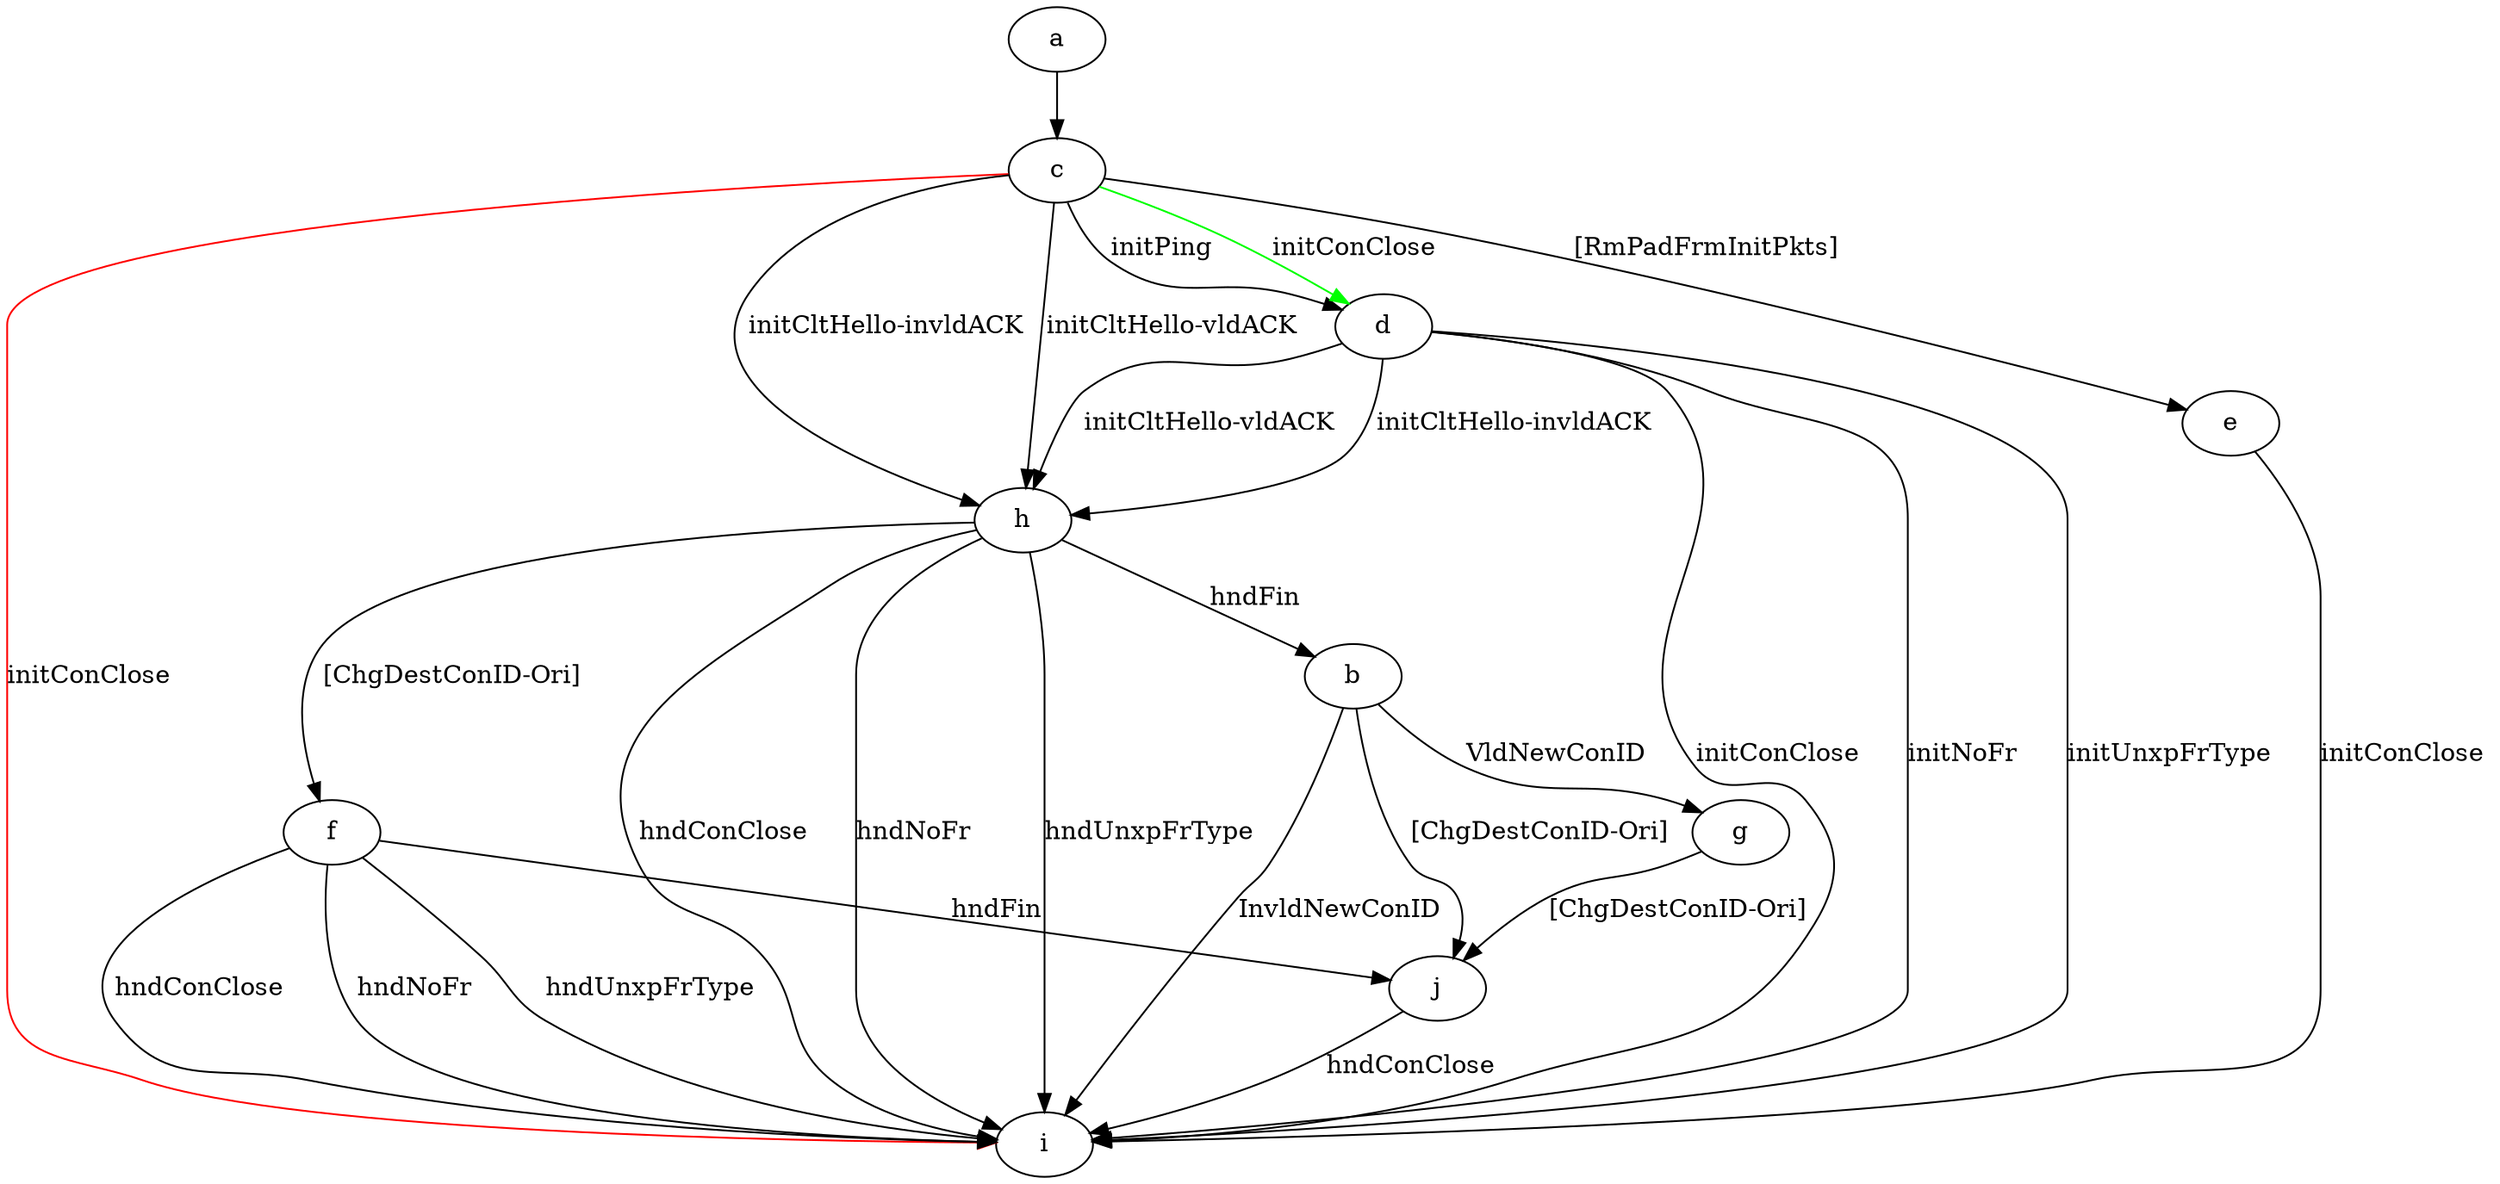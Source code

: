 digraph "" {
	a -> c	[key=0];
	b -> g	[key=0,
		label="VldNewConID "];
	b -> i	[key=0,
		label="InvldNewConID "];
	b -> j	[key=0,
		label="[ChgDestConID-Ori] "];
	c -> d	[key=0,
		label="initPing "];
	c -> d	[key=1,
		color=green,
		label="initConClose "];
	c -> e	[key=0,
		label="[RmPadFrmInitPkts] "];
	c -> h	[key=0,
		label="initCltHello-vldACK "];
	c -> h	[key=1,
		label="initCltHello-invldACK "];
	c -> i	[key=0,
		color=red,
		label="initConClose "];
	d -> h	[key=0,
		label="initCltHello-vldACK "];
	d -> h	[key=1,
		label="initCltHello-invldACK "];
	d -> i	[key=0,
		label="initConClose "];
	d -> i	[key=1,
		label="initNoFr "];
	d -> i	[key=2,
		label="initUnxpFrType "];
	e -> i	[key=0,
		label="initConClose "];
	f -> i	[key=0,
		label="hndConClose "];
	f -> i	[key=1,
		label="hndNoFr "];
	f -> i	[key=2,
		label="hndUnxpFrType "];
	f -> j	[key=0,
		label="hndFin "];
	g -> j	[key=0,
		label="[ChgDestConID-Ori] "];
	h -> b	[key=0,
		label="hndFin "];
	h -> f	[key=0,
		label="[ChgDestConID-Ori] "];
	h -> i	[key=0,
		label="hndConClose "];
	h -> i	[key=1,
		label="hndNoFr "];
	h -> i	[key=2,
		label="hndUnxpFrType "];
	j -> i	[key=0,
		label="hndConClose "];
}
